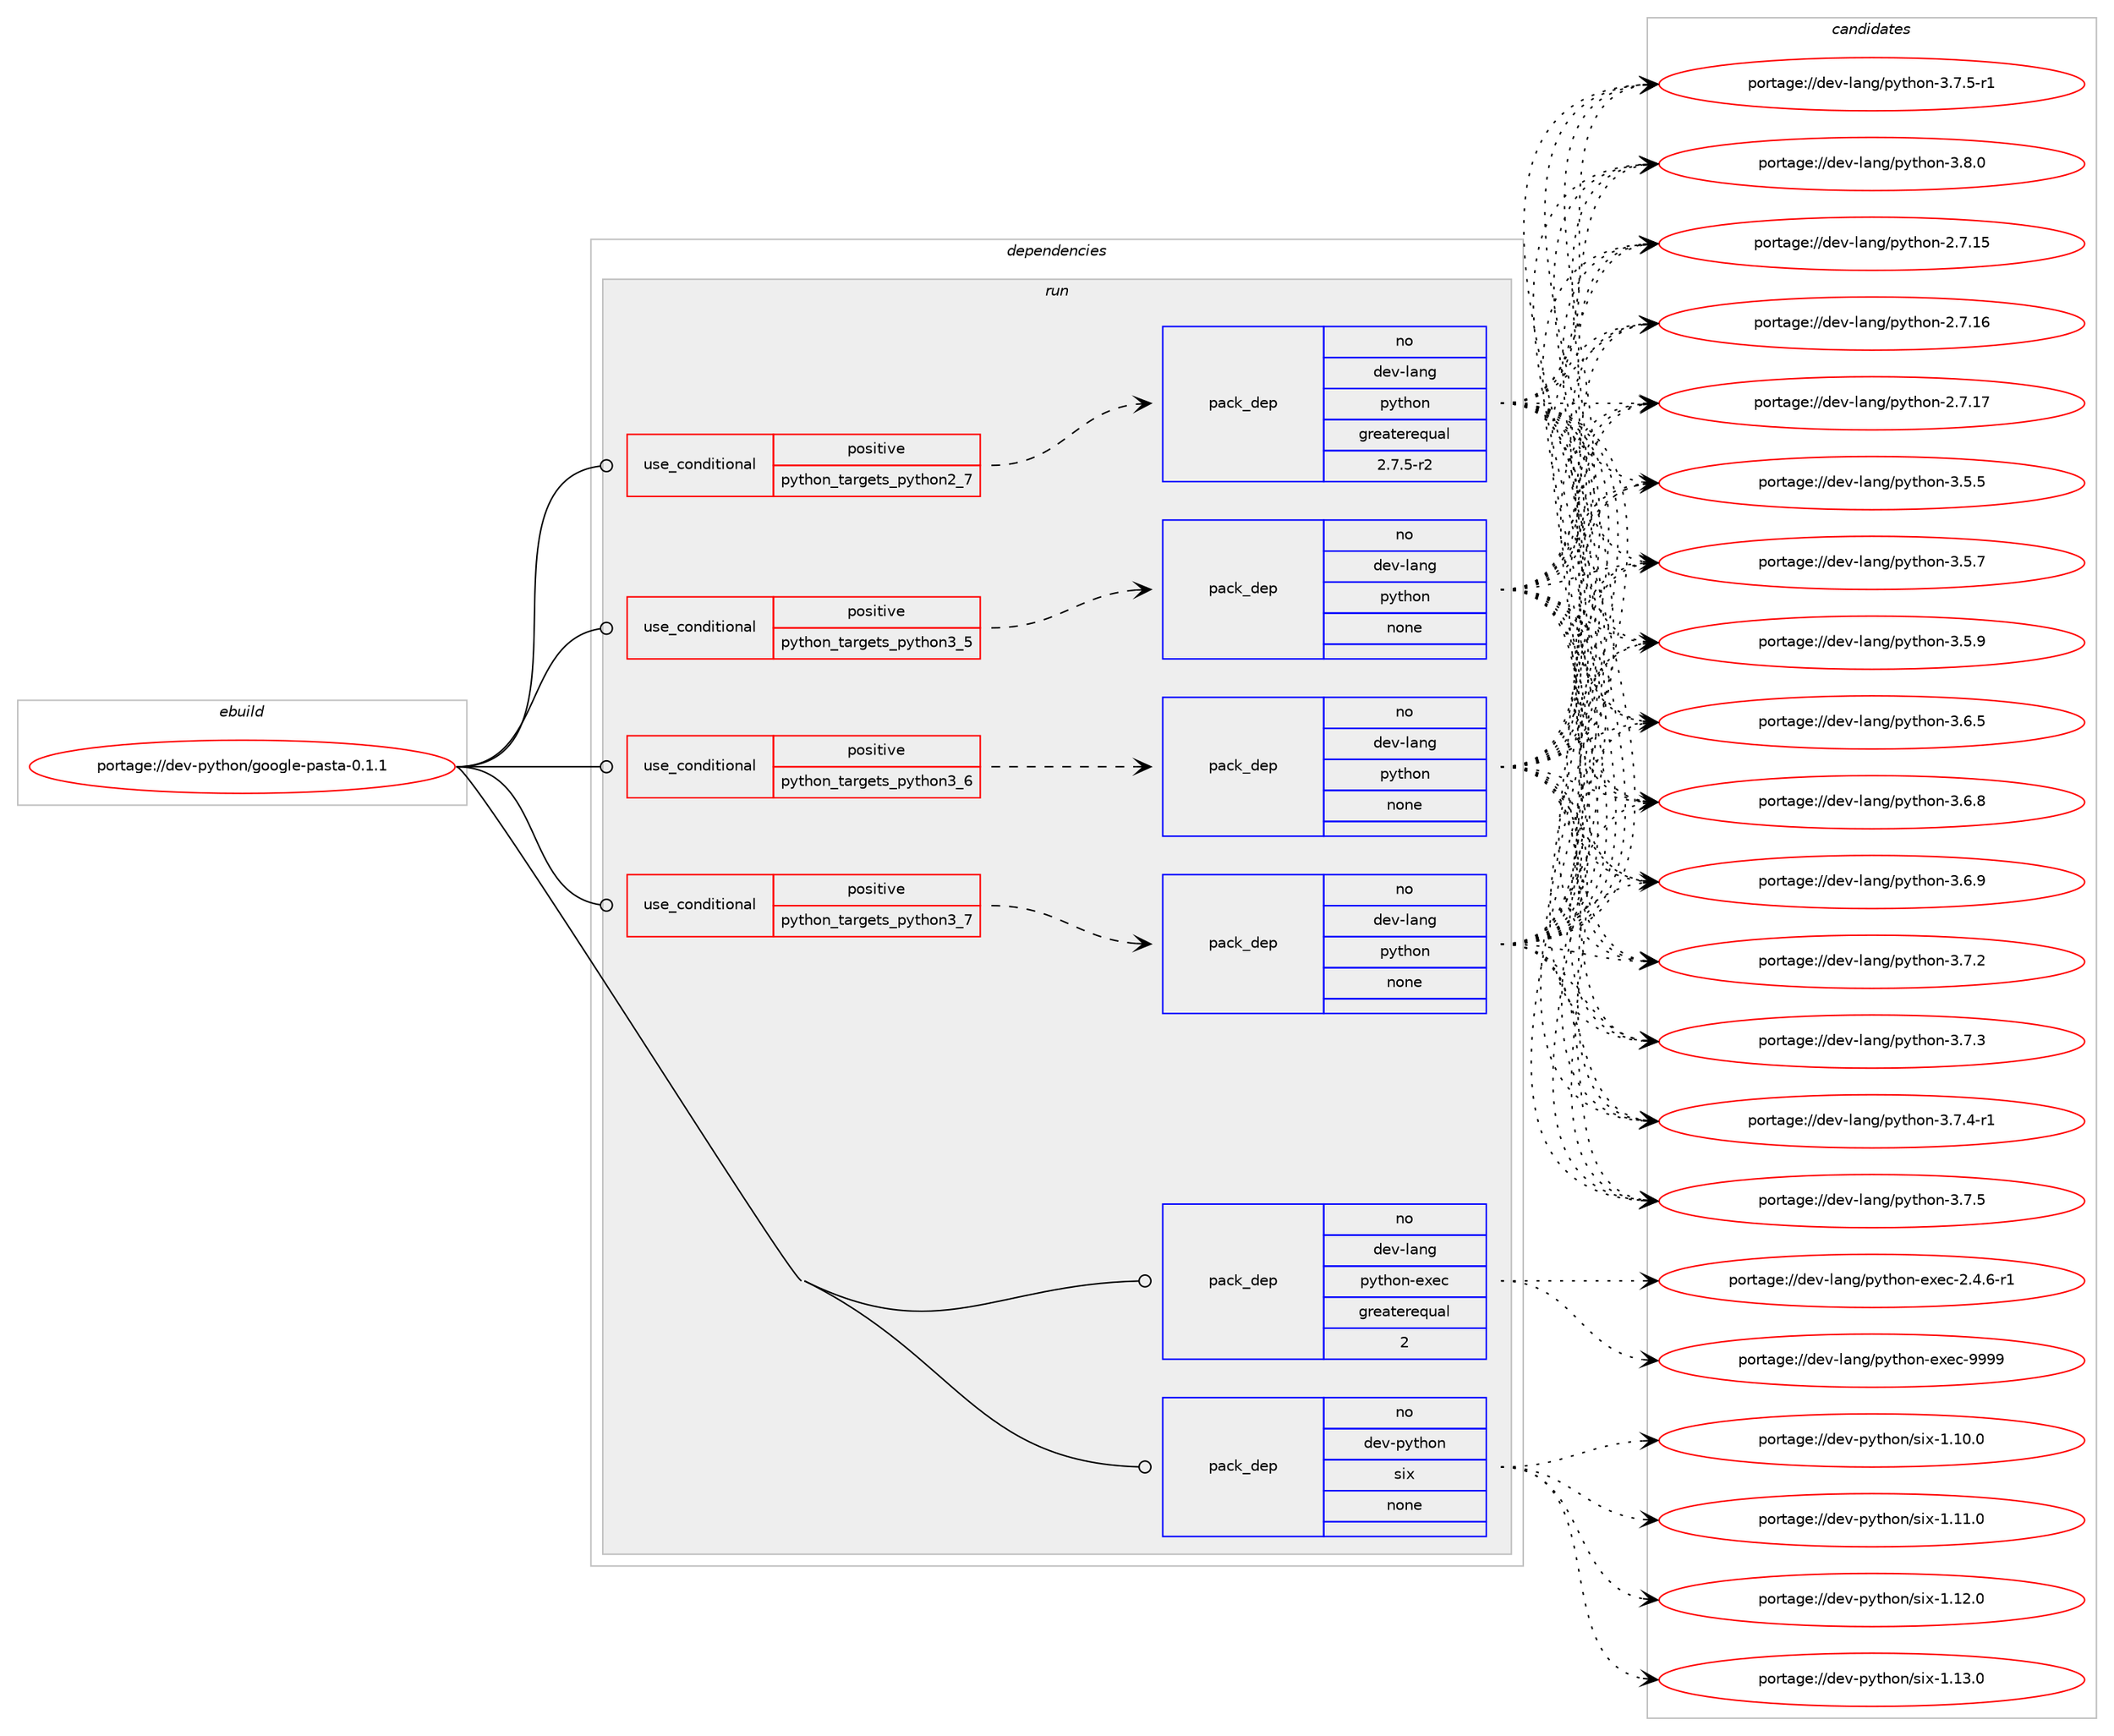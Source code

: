 digraph prolog {

# *************
# Graph options
# *************

newrank=true;
concentrate=true;
compound=true;
graph [rankdir=LR,fontname=Helvetica,fontsize=10,ranksep=1.5];#, ranksep=2.5, nodesep=0.2];
edge  [arrowhead=vee];
node  [fontname=Helvetica,fontsize=10];

# **********
# The ebuild
# **********

subgraph cluster_leftcol {
color=gray;
rank=same;
label=<<i>ebuild</i>>;
id [label="portage://dev-python/google-pasta-0.1.1", color=red, width=4, href="../dev-python/google-pasta-0.1.1.svg"];
}

# ****************
# The dependencies
# ****************

subgraph cluster_midcol {
color=gray;
label=<<i>dependencies</i>>;
subgraph cluster_compile {
fillcolor="#eeeeee";
style=filled;
label=<<i>compile</i>>;
}
subgraph cluster_compileandrun {
fillcolor="#eeeeee";
style=filled;
label=<<i>compile and run</i>>;
}
subgraph cluster_run {
fillcolor="#eeeeee";
style=filled;
label=<<i>run</i>>;
subgraph cond29415 {
dependency142134 [label=<<TABLE BORDER="0" CELLBORDER="1" CELLSPACING="0" CELLPADDING="4"><TR><TD ROWSPAN="3" CELLPADDING="10">use_conditional</TD></TR><TR><TD>positive</TD></TR><TR><TD>python_targets_python2_7</TD></TR></TABLE>>, shape=none, color=red];
subgraph pack109400 {
dependency142135 [label=<<TABLE BORDER="0" CELLBORDER="1" CELLSPACING="0" CELLPADDING="4" WIDTH="220"><TR><TD ROWSPAN="6" CELLPADDING="30">pack_dep</TD></TR><TR><TD WIDTH="110">no</TD></TR><TR><TD>dev-lang</TD></TR><TR><TD>python</TD></TR><TR><TD>greaterequal</TD></TR><TR><TD>2.7.5-r2</TD></TR></TABLE>>, shape=none, color=blue];
}
dependency142134:e -> dependency142135:w [weight=20,style="dashed",arrowhead="vee"];
}
id:e -> dependency142134:w [weight=20,style="solid",arrowhead="odot"];
subgraph cond29416 {
dependency142136 [label=<<TABLE BORDER="0" CELLBORDER="1" CELLSPACING="0" CELLPADDING="4"><TR><TD ROWSPAN="3" CELLPADDING="10">use_conditional</TD></TR><TR><TD>positive</TD></TR><TR><TD>python_targets_python3_5</TD></TR></TABLE>>, shape=none, color=red];
subgraph pack109401 {
dependency142137 [label=<<TABLE BORDER="0" CELLBORDER="1" CELLSPACING="0" CELLPADDING="4" WIDTH="220"><TR><TD ROWSPAN="6" CELLPADDING="30">pack_dep</TD></TR><TR><TD WIDTH="110">no</TD></TR><TR><TD>dev-lang</TD></TR><TR><TD>python</TD></TR><TR><TD>none</TD></TR><TR><TD></TD></TR></TABLE>>, shape=none, color=blue];
}
dependency142136:e -> dependency142137:w [weight=20,style="dashed",arrowhead="vee"];
}
id:e -> dependency142136:w [weight=20,style="solid",arrowhead="odot"];
subgraph cond29417 {
dependency142138 [label=<<TABLE BORDER="0" CELLBORDER="1" CELLSPACING="0" CELLPADDING="4"><TR><TD ROWSPAN="3" CELLPADDING="10">use_conditional</TD></TR><TR><TD>positive</TD></TR><TR><TD>python_targets_python3_6</TD></TR></TABLE>>, shape=none, color=red];
subgraph pack109402 {
dependency142139 [label=<<TABLE BORDER="0" CELLBORDER="1" CELLSPACING="0" CELLPADDING="4" WIDTH="220"><TR><TD ROWSPAN="6" CELLPADDING="30">pack_dep</TD></TR><TR><TD WIDTH="110">no</TD></TR><TR><TD>dev-lang</TD></TR><TR><TD>python</TD></TR><TR><TD>none</TD></TR><TR><TD></TD></TR></TABLE>>, shape=none, color=blue];
}
dependency142138:e -> dependency142139:w [weight=20,style="dashed",arrowhead="vee"];
}
id:e -> dependency142138:w [weight=20,style="solid",arrowhead="odot"];
subgraph cond29418 {
dependency142140 [label=<<TABLE BORDER="0" CELLBORDER="1" CELLSPACING="0" CELLPADDING="4"><TR><TD ROWSPAN="3" CELLPADDING="10">use_conditional</TD></TR><TR><TD>positive</TD></TR><TR><TD>python_targets_python3_7</TD></TR></TABLE>>, shape=none, color=red];
subgraph pack109403 {
dependency142141 [label=<<TABLE BORDER="0" CELLBORDER="1" CELLSPACING="0" CELLPADDING="4" WIDTH="220"><TR><TD ROWSPAN="6" CELLPADDING="30">pack_dep</TD></TR><TR><TD WIDTH="110">no</TD></TR><TR><TD>dev-lang</TD></TR><TR><TD>python</TD></TR><TR><TD>none</TD></TR><TR><TD></TD></TR></TABLE>>, shape=none, color=blue];
}
dependency142140:e -> dependency142141:w [weight=20,style="dashed",arrowhead="vee"];
}
id:e -> dependency142140:w [weight=20,style="solid",arrowhead="odot"];
subgraph pack109404 {
dependency142142 [label=<<TABLE BORDER="0" CELLBORDER="1" CELLSPACING="0" CELLPADDING="4" WIDTH="220"><TR><TD ROWSPAN="6" CELLPADDING="30">pack_dep</TD></TR><TR><TD WIDTH="110">no</TD></TR><TR><TD>dev-lang</TD></TR><TR><TD>python-exec</TD></TR><TR><TD>greaterequal</TD></TR><TR><TD>2</TD></TR></TABLE>>, shape=none, color=blue];
}
id:e -> dependency142142:w [weight=20,style="solid",arrowhead="odot"];
subgraph pack109405 {
dependency142143 [label=<<TABLE BORDER="0" CELLBORDER="1" CELLSPACING="0" CELLPADDING="4" WIDTH="220"><TR><TD ROWSPAN="6" CELLPADDING="30">pack_dep</TD></TR><TR><TD WIDTH="110">no</TD></TR><TR><TD>dev-python</TD></TR><TR><TD>six</TD></TR><TR><TD>none</TD></TR><TR><TD></TD></TR></TABLE>>, shape=none, color=blue];
}
id:e -> dependency142143:w [weight=20,style="solid",arrowhead="odot"];
}
}

# **************
# The candidates
# **************

subgraph cluster_choices {
rank=same;
color=gray;
label=<<i>candidates</i>>;

subgraph choice109400 {
color=black;
nodesep=1;
choiceportage10010111845108971101034711212111610411111045504655464953 [label="portage://dev-lang/python-2.7.15", color=red, width=4,href="../dev-lang/python-2.7.15.svg"];
choiceportage10010111845108971101034711212111610411111045504655464954 [label="portage://dev-lang/python-2.7.16", color=red, width=4,href="../dev-lang/python-2.7.16.svg"];
choiceportage10010111845108971101034711212111610411111045504655464955 [label="portage://dev-lang/python-2.7.17", color=red, width=4,href="../dev-lang/python-2.7.17.svg"];
choiceportage100101118451089711010347112121116104111110455146534653 [label="portage://dev-lang/python-3.5.5", color=red, width=4,href="../dev-lang/python-3.5.5.svg"];
choiceportage100101118451089711010347112121116104111110455146534655 [label="portage://dev-lang/python-3.5.7", color=red, width=4,href="../dev-lang/python-3.5.7.svg"];
choiceportage100101118451089711010347112121116104111110455146534657 [label="portage://dev-lang/python-3.5.9", color=red, width=4,href="../dev-lang/python-3.5.9.svg"];
choiceportage100101118451089711010347112121116104111110455146544653 [label="portage://dev-lang/python-3.6.5", color=red, width=4,href="../dev-lang/python-3.6.5.svg"];
choiceportage100101118451089711010347112121116104111110455146544656 [label="portage://dev-lang/python-3.6.8", color=red, width=4,href="../dev-lang/python-3.6.8.svg"];
choiceportage100101118451089711010347112121116104111110455146544657 [label="portage://dev-lang/python-3.6.9", color=red, width=4,href="../dev-lang/python-3.6.9.svg"];
choiceportage100101118451089711010347112121116104111110455146554650 [label="portage://dev-lang/python-3.7.2", color=red, width=4,href="../dev-lang/python-3.7.2.svg"];
choiceportage100101118451089711010347112121116104111110455146554651 [label="portage://dev-lang/python-3.7.3", color=red, width=4,href="../dev-lang/python-3.7.3.svg"];
choiceportage1001011184510897110103471121211161041111104551465546524511449 [label="portage://dev-lang/python-3.7.4-r1", color=red, width=4,href="../dev-lang/python-3.7.4-r1.svg"];
choiceportage100101118451089711010347112121116104111110455146554653 [label="portage://dev-lang/python-3.7.5", color=red, width=4,href="../dev-lang/python-3.7.5.svg"];
choiceportage1001011184510897110103471121211161041111104551465546534511449 [label="portage://dev-lang/python-3.7.5-r1", color=red, width=4,href="../dev-lang/python-3.7.5-r1.svg"];
choiceportage100101118451089711010347112121116104111110455146564648 [label="portage://dev-lang/python-3.8.0", color=red, width=4,href="../dev-lang/python-3.8.0.svg"];
dependency142135:e -> choiceportage10010111845108971101034711212111610411111045504655464953:w [style=dotted,weight="100"];
dependency142135:e -> choiceportage10010111845108971101034711212111610411111045504655464954:w [style=dotted,weight="100"];
dependency142135:e -> choiceportage10010111845108971101034711212111610411111045504655464955:w [style=dotted,weight="100"];
dependency142135:e -> choiceportage100101118451089711010347112121116104111110455146534653:w [style=dotted,weight="100"];
dependency142135:e -> choiceportage100101118451089711010347112121116104111110455146534655:w [style=dotted,weight="100"];
dependency142135:e -> choiceportage100101118451089711010347112121116104111110455146534657:w [style=dotted,weight="100"];
dependency142135:e -> choiceportage100101118451089711010347112121116104111110455146544653:w [style=dotted,weight="100"];
dependency142135:e -> choiceportage100101118451089711010347112121116104111110455146544656:w [style=dotted,weight="100"];
dependency142135:e -> choiceportage100101118451089711010347112121116104111110455146544657:w [style=dotted,weight="100"];
dependency142135:e -> choiceportage100101118451089711010347112121116104111110455146554650:w [style=dotted,weight="100"];
dependency142135:e -> choiceportage100101118451089711010347112121116104111110455146554651:w [style=dotted,weight="100"];
dependency142135:e -> choiceportage1001011184510897110103471121211161041111104551465546524511449:w [style=dotted,weight="100"];
dependency142135:e -> choiceportage100101118451089711010347112121116104111110455146554653:w [style=dotted,weight="100"];
dependency142135:e -> choiceportage1001011184510897110103471121211161041111104551465546534511449:w [style=dotted,weight="100"];
dependency142135:e -> choiceportage100101118451089711010347112121116104111110455146564648:w [style=dotted,weight="100"];
}
subgraph choice109401 {
color=black;
nodesep=1;
choiceportage10010111845108971101034711212111610411111045504655464953 [label="portage://dev-lang/python-2.7.15", color=red, width=4,href="../dev-lang/python-2.7.15.svg"];
choiceportage10010111845108971101034711212111610411111045504655464954 [label="portage://dev-lang/python-2.7.16", color=red, width=4,href="../dev-lang/python-2.7.16.svg"];
choiceportage10010111845108971101034711212111610411111045504655464955 [label="portage://dev-lang/python-2.7.17", color=red, width=4,href="../dev-lang/python-2.7.17.svg"];
choiceportage100101118451089711010347112121116104111110455146534653 [label="portage://dev-lang/python-3.5.5", color=red, width=4,href="../dev-lang/python-3.5.5.svg"];
choiceportage100101118451089711010347112121116104111110455146534655 [label="portage://dev-lang/python-3.5.7", color=red, width=4,href="../dev-lang/python-3.5.7.svg"];
choiceportage100101118451089711010347112121116104111110455146534657 [label="portage://dev-lang/python-3.5.9", color=red, width=4,href="../dev-lang/python-3.5.9.svg"];
choiceportage100101118451089711010347112121116104111110455146544653 [label="portage://dev-lang/python-3.6.5", color=red, width=4,href="../dev-lang/python-3.6.5.svg"];
choiceportage100101118451089711010347112121116104111110455146544656 [label="portage://dev-lang/python-3.6.8", color=red, width=4,href="../dev-lang/python-3.6.8.svg"];
choiceportage100101118451089711010347112121116104111110455146544657 [label="portage://dev-lang/python-3.6.9", color=red, width=4,href="../dev-lang/python-3.6.9.svg"];
choiceportage100101118451089711010347112121116104111110455146554650 [label="portage://dev-lang/python-3.7.2", color=red, width=4,href="../dev-lang/python-3.7.2.svg"];
choiceportage100101118451089711010347112121116104111110455146554651 [label="portage://dev-lang/python-3.7.3", color=red, width=4,href="../dev-lang/python-3.7.3.svg"];
choiceportage1001011184510897110103471121211161041111104551465546524511449 [label="portage://dev-lang/python-3.7.4-r1", color=red, width=4,href="../dev-lang/python-3.7.4-r1.svg"];
choiceportage100101118451089711010347112121116104111110455146554653 [label="portage://dev-lang/python-3.7.5", color=red, width=4,href="../dev-lang/python-3.7.5.svg"];
choiceportage1001011184510897110103471121211161041111104551465546534511449 [label="portage://dev-lang/python-3.7.5-r1", color=red, width=4,href="../dev-lang/python-3.7.5-r1.svg"];
choiceportage100101118451089711010347112121116104111110455146564648 [label="portage://dev-lang/python-3.8.0", color=red, width=4,href="../dev-lang/python-3.8.0.svg"];
dependency142137:e -> choiceportage10010111845108971101034711212111610411111045504655464953:w [style=dotted,weight="100"];
dependency142137:e -> choiceportage10010111845108971101034711212111610411111045504655464954:w [style=dotted,weight="100"];
dependency142137:e -> choiceportage10010111845108971101034711212111610411111045504655464955:w [style=dotted,weight="100"];
dependency142137:e -> choiceportage100101118451089711010347112121116104111110455146534653:w [style=dotted,weight="100"];
dependency142137:e -> choiceportage100101118451089711010347112121116104111110455146534655:w [style=dotted,weight="100"];
dependency142137:e -> choiceportage100101118451089711010347112121116104111110455146534657:w [style=dotted,weight="100"];
dependency142137:e -> choiceportage100101118451089711010347112121116104111110455146544653:w [style=dotted,weight="100"];
dependency142137:e -> choiceportage100101118451089711010347112121116104111110455146544656:w [style=dotted,weight="100"];
dependency142137:e -> choiceportage100101118451089711010347112121116104111110455146544657:w [style=dotted,weight="100"];
dependency142137:e -> choiceportage100101118451089711010347112121116104111110455146554650:w [style=dotted,weight="100"];
dependency142137:e -> choiceportage100101118451089711010347112121116104111110455146554651:w [style=dotted,weight="100"];
dependency142137:e -> choiceportage1001011184510897110103471121211161041111104551465546524511449:w [style=dotted,weight="100"];
dependency142137:e -> choiceportage100101118451089711010347112121116104111110455146554653:w [style=dotted,weight="100"];
dependency142137:e -> choiceportage1001011184510897110103471121211161041111104551465546534511449:w [style=dotted,weight="100"];
dependency142137:e -> choiceportage100101118451089711010347112121116104111110455146564648:w [style=dotted,weight="100"];
}
subgraph choice109402 {
color=black;
nodesep=1;
choiceportage10010111845108971101034711212111610411111045504655464953 [label="portage://dev-lang/python-2.7.15", color=red, width=4,href="../dev-lang/python-2.7.15.svg"];
choiceportage10010111845108971101034711212111610411111045504655464954 [label="portage://dev-lang/python-2.7.16", color=red, width=4,href="../dev-lang/python-2.7.16.svg"];
choiceportage10010111845108971101034711212111610411111045504655464955 [label="portage://dev-lang/python-2.7.17", color=red, width=4,href="../dev-lang/python-2.7.17.svg"];
choiceportage100101118451089711010347112121116104111110455146534653 [label="portage://dev-lang/python-3.5.5", color=red, width=4,href="../dev-lang/python-3.5.5.svg"];
choiceportage100101118451089711010347112121116104111110455146534655 [label="portage://dev-lang/python-3.5.7", color=red, width=4,href="../dev-lang/python-3.5.7.svg"];
choiceportage100101118451089711010347112121116104111110455146534657 [label="portage://dev-lang/python-3.5.9", color=red, width=4,href="../dev-lang/python-3.5.9.svg"];
choiceportage100101118451089711010347112121116104111110455146544653 [label="portage://dev-lang/python-3.6.5", color=red, width=4,href="../dev-lang/python-3.6.5.svg"];
choiceportage100101118451089711010347112121116104111110455146544656 [label="portage://dev-lang/python-3.6.8", color=red, width=4,href="../dev-lang/python-3.6.8.svg"];
choiceportage100101118451089711010347112121116104111110455146544657 [label="portage://dev-lang/python-3.6.9", color=red, width=4,href="../dev-lang/python-3.6.9.svg"];
choiceportage100101118451089711010347112121116104111110455146554650 [label="portage://dev-lang/python-3.7.2", color=red, width=4,href="../dev-lang/python-3.7.2.svg"];
choiceportage100101118451089711010347112121116104111110455146554651 [label="portage://dev-lang/python-3.7.3", color=red, width=4,href="../dev-lang/python-3.7.3.svg"];
choiceportage1001011184510897110103471121211161041111104551465546524511449 [label="portage://dev-lang/python-3.7.4-r1", color=red, width=4,href="../dev-lang/python-3.7.4-r1.svg"];
choiceportage100101118451089711010347112121116104111110455146554653 [label="portage://dev-lang/python-3.7.5", color=red, width=4,href="../dev-lang/python-3.7.5.svg"];
choiceportage1001011184510897110103471121211161041111104551465546534511449 [label="portage://dev-lang/python-3.7.5-r1", color=red, width=4,href="../dev-lang/python-3.7.5-r1.svg"];
choiceportage100101118451089711010347112121116104111110455146564648 [label="portage://dev-lang/python-3.8.0", color=red, width=4,href="../dev-lang/python-3.8.0.svg"];
dependency142139:e -> choiceportage10010111845108971101034711212111610411111045504655464953:w [style=dotted,weight="100"];
dependency142139:e -> choiceportage10010111845108971101034711212111610411111045504655464954:w [style=dotted,weight="100"];
dependency142139:e -> choiceportage10010111845108971101034711212111610411111045504655464955:w [style=dotted,weight="100"];
dependency142139:e -> choiceportage100101118451089711010347112121116104111110455146534653:w [style=dotted,weight="100"];
dependency142139:e -> choiceportage100101118451089711010347112121116104111110455146534655:w [style=dotted,weight="100"];
dependency142139:e -> choiceportage100101118451089711010347112121116104111110455146534657:w [style=dotted,weight="100"];
dependency142139:e -> choiceportage100101118451089711010347112121116104111110455146544653:w [style=dotted,weight="100"];
dependency142139:e -> choiceportage100101118451089711010347112121116104111110455146544656:w [style=dotted,weight="100"];
dependency142139:e -> choiceportage100101118451089711010347112121116104111110455146544657:w [style=dotted,weight="100"];
dependency142139:e -> choiceportage100101118451089711010347112121116104111110455146554650:w [style=dotted,weight="100"];
dependency142139:e -> choiceportage100101118451089711010347112121116104111110455146554651:w [style=dotted,weight="100"];
dependency142139:e -> choiceportage1001011184510897110103471121211161041111104551465546524511449:w [style=dotted,weight="100"];
dependency142139:e -> choiceportage100101118451089711010347112121116104111110455146554653:w [style=dotted,weight="100"];
dependency142139:e -> choiceportage1001011184510897110103471121211161041111104551465546534511449:w [style=dotted,weight="100"];
dependency142139:e -> choiceportage100101118451089711010347112121116104111110455146564648:w [style=dotted,weight="100"];
}
subgraph choice109403 {
color=black;
nodesep=1;
choiceportage10010111845108971101034711212111610411111045504655464953 [label="portage://dev-lang/python-2.7.15", color=red, width=4,href="../dev-lang/python-2.7.15.svg"];
choiceportage10010111845108971101034711212111610411111045504655464954 [label="portage://dev-lang/python-2.7.16", color=red, width=4,href="../dev-lang/python-2.7.16.svg"];
choiceportage10010111845108971101034711212111610411111045504655464955 [label="portage://dev-lang/python-2.7.17", color=red, width=4,href="../dev-lang/python-2.7.17.svg"];
choiceportage100101118451089711010347112121116104111110455146534653 [label="portage://dev-lang/python-3.5.5", color=red, width=4,href="../dev-lang/python-3.5.5.svg"];
choiceportage100101118451089711010347112121116104111110455146534655 [label="portage://dev-lang/python-3.5.7", color=red, width=4,href="../dev-lang/python-3.5.7.svg"];
choiceportage100101118451089711010347112121116104111110455146534657 [label="portage://dev-lang/python-3.5.9", color=red, width=4,href="../dev-lang/python-3.5.9.svg"];
choiceportage100101118451089711010347112121116104111110455146544653 [label="portage://dev-lang/python-3.6.5", color=red, width=4,href="../dev-lang/python-3.6.5.svg"];
choiceportage100101118451089711010347112121116104111110455146544656 [label="portage://dev-lang/python-3.6.8", color=red, width=4,href="../dev-lang/python-3.6.8.svg"];
choiceportage100101118451089711010347112121116104111110455146544657 [label="portage://dev-lang/python-3.6.9", color=red, width=4,href="../dev-lang/python-3.6.9.svg"];
choiceportage100101118451089711010347112121116104111110455146554650 [label="portage://dev-lang/python-3.7.2", color=red, width=4,href="../dev-lang/python-3.7.2.svg"];
choiceportage100101118451089711010347112121116104111110455146554651 [label="portage://dev-lang/python-3.7.3", color=red, width=4,href="../dev-lang/python-3.7.3.svg"];
choiceportage1001011184510897110103471121211161041111104551465546524511449 [label="portage://dev-lang/python-3.7.4-r1", color=red, width=4,href="../dev-lang/python-3.7.4-r1.svg"];
choiceportage100101118451089711010347112121116104111110455146554653 [label="portage://dev-lang/python-3.7.5", color=red, width=4,href="../dev-lang/python-3.7.5.svg"];
choiceportage1001011184510897110103471121211161041111104551465546534511449 [label="portage://dev-lang/python-3.7.5-r1", color=red, width=4,href="../dev-lang/python-3.7.5-r1.svg"];
choiceportage100101118451089711010347112121116104111110455146564648 [label="portage://dev-lang/python-3.8.0", color=red, width=4,href="../dev-lang/python-3.8.0.svg"];
dependency142141:e -> choiceportage10010111845108971101034711212111610411111045504655464953:w [style=dotted,weight="100"];
dependency142141:e -> choiceportage10010111845108971101034711212111610411111045504655464954:w [style=dotted,weight="100"];
dependency142141:e -> choiceportage10010111845108971101034711212111610411111045504655464955:w [style=dotted,weight="100"];
dependency142141:e -> choiceportage100101118451089711010347112121116104111110455146534653:w [style=dotted,weight="100"];
dependency142141:e -> choiceportage100101118451089711010347112121116104111110455146534655:w [style=dotted,weight="100"];
dependency142141:e -> choiceportage100101118451089711010347112121116104111110455146534657:w [style=dotted,weight="100"];
dependency142141:e -> choiceportage100101118451089711010347112121116104111110455146544653:w [style=dotted,weight="100"];
dependency142141:e -> choiceportage100101118451089711010347112121116104111110455146544656:w [style=dotted,weight="100"];
dependency142141:e -> choiceportage100101118451089711010347112121116104111110455146544657:w [style=dotted,weight="100"];
dependency142141:e -> choiceportage100101118451089711010347112121116104111110455146554650:w [style=dotted,weight="100"];
dependency142141:e -> choiceportage100101118451089711010347112121116104111110455146554651:w [style=dotted,weight="100"];
dependency142141:e -> choiceportage1001011184510897110103471121211161041111104551465546524511449:w [style=dotted,weight="100"];
dependency142141:e -> choiceportage100101118451089711010347112121116104111110455146554653:w [style=dotted,weight="100"];
dependency142141:e -> choiceportage1001011184510897110103471121211161041111104551465546534511449:w [style=dotted,weight="100"];
dependency142141:e -> choiceportage100101118451089711010347112121116104111110455146564648:w [style=dotted,weight="100"];
}
subgraph choice109404 {
color=black;
nodesep=1;
choiceportage10010111845108971101034711212111610411111045101120101994550465246544511449 [label="portage://dev-lang/python-exec-2.4.6-r1", color=red, width=4,href="../dev-lang/python-exec-2.4.6-r1.svg"];
choiceportage10010111845108971101034711212111610411111045101120101994557575757 [label="portage://dev-lang/python-exec-9999", color=red, width=4,href="../dev-lang/python-exec-9999.svg"];
dependency142142:e -> choiceportage10010111845108971101034711212111610411111045101120101994550465246544511449:w [style=dotted,weight="100"];
dependency142142:e -> choiceportage10010111845108971101034711212111610411111045101120101994557575757:w [style=dotted,weight="100"];
}
subgraph choice109405 {
color=black;
nodesep=1;
choiceportage100101118451121211161041111104711510512045494649484648 [label="portage://dev-python/six-1.10.0", color=red, width=4,href="../dev-python/six-1.10.0.svg"];
choiceportage100101118451121211161041111104711510512045494649494648 [label="portage://dev-python/six-1.11.0", color=red, width=4,href="../dev-python/six-1.11.0.svg"];
choiceportage100101118451121211161041111104711510512045494649504648 [label="portage://dev-python/six-1.12.0", color=red, width=4,href="../dev-python/six-1.12.0.svg"];
choiceportage100101118451121211161041111104711510512045494649514648 [label="portage://dev-python/six-1.13.0", color=red, width=4,href="../dev-python/six-1.13.0.svg"];
dependency142143:e -> choiceportage100101118451121211161041111104711510512045494649484648:w [style=dotted,weight="100"];
dependency142143:e -> choiceportage100101118451121211161041111104711510512045494649494648:w [style=dotted,weight="100"];
dependency142143:e -> choiceportage100101118451121211161041111104711510512045494649504648:w [style=dotted,weight="100"];
dependency142143:e -> choiceportage100101118451121211161041111104711510512045494649514648:w [style=dotted,weight="100"];
}
}

}

